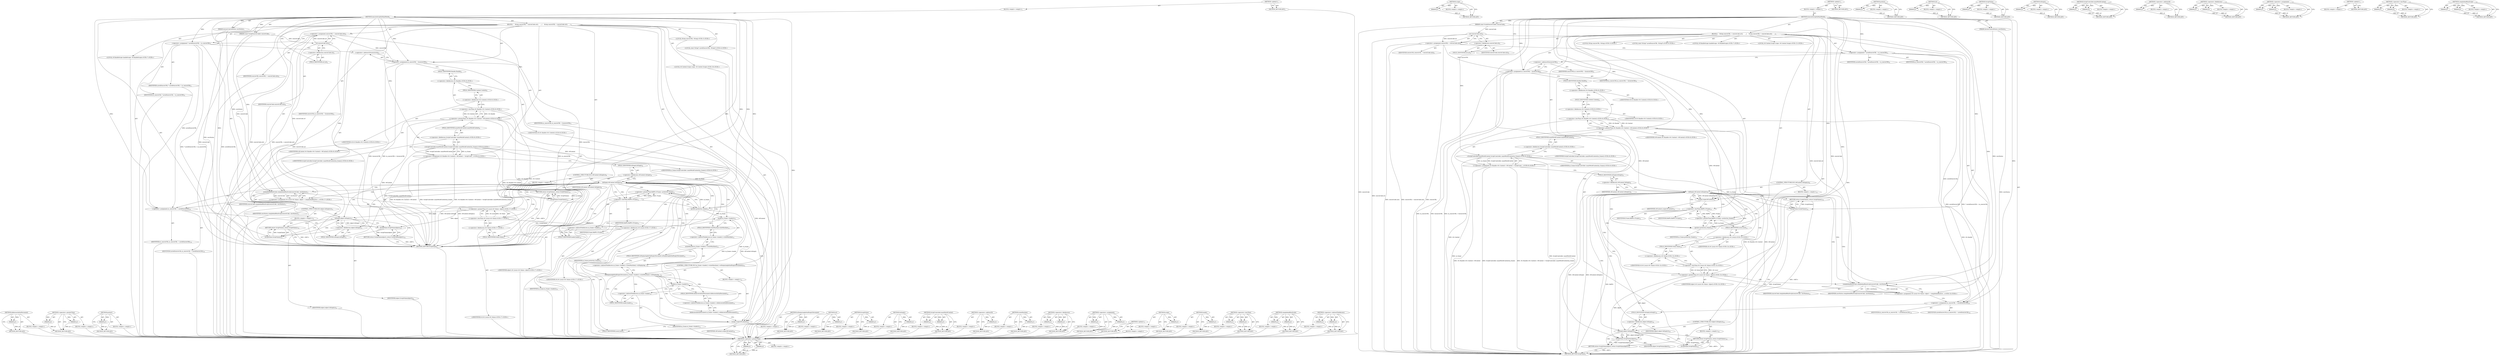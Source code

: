 digraph "&lt;operator&gt;.indirectFieldAccess" {
vulnerable_134 [label=<(METHOD,&lt;operator&gt;.greaterThan)>];
vulnerable_135 [label=<(PARAM,p1)>];
vulnerable_136 [label=<(PARAM,p2)>];
vulnerable_137 [label=<(BLOCK,&lt;empty&gt;,&lt;empty&gt;)>];
vulnerable_138 [label=<(METHOD_RETURN,ANY)>];
vulnerable_157 [label=<(METHOD,scope)>];
vulnerable_158 [label=<(PARAM,p1)>];
vulnerable_159 [label=<(BLOCK,&lt;empty&gt;,&lt;empty&gt;)>];
vulnerable_160 [label=<(METHOD_RETURN,ANY)>];
vulnerable_6 [label=<(METHOD,&lt;global&gt;)<SUB>1</SUB>>];
vulnerable_7 [label=<(BLOCK,&lt;empty&gt;,&lt;empty&gt;)<SUB>1</SUB>>];
vulnerable_8 [label=<(METHOD,executeScriptInMainWorld)<SUB>1</SUB>>];
vulnerable_9 [label=<(PARAM,const ScriptSourceCode&amp; sourceCode)<SUB>1</SUB>>];
vulnerable_10 [label=<(PARAM,AccessControlStatus corsStatus)<SUB>1</SUB>>];
vulnerable_11 [label=<(BLOCK,{
    String sourceURL = sourceCode.url();
    ...,{
    String sourceURL = sourceCode.url();
    ...)<SUB>2</SUB>>];
vulnerable_12 [label="<(LOCAL,String sourceURL: String)<SUB>3</SUB>>"];
vulnerable_13 [label=<(&lt;operator&gt;.assignment,sourceURL = sourceCode.url())<SUB>3</SUB>>];
vulnerable_14 [label=<(IDENTIFIER,sourceURL,sourceURL = sourceCode.url())<SUB>3</SUB>>];
vulnerable_15 [label=<(url,sourceCode.url())<SUB>3</SUB>>];
vulnerable_16 [label=<(&lt;operator&gt;.fieldAccess,sourceCode.url)<SUB>3</SUB>>];
vulnerable_17 [label=<(IDENTIFIER,sourceCode,sourceCode.url())<SUB>3</SUB>>];
vulnerable_18 [label=<(FIELD_IDENTIFIER,url,url)<SUB>3</SUB>>];
vulnerable_19 [label="<(LOCAL,const String* savedSourceURL: String*)<SUB>4</SUB>>"];
vulnerable_20 [label=<(&lt;operator&gt;.assignment,* savedSourceURL = m_sourceURL)<SUB>4</SUB>>];
vulnerable_21 [label=<(IDENTIFIER,savedSourceURL,* savedSourceURL = m_sourceURL)<SUB>4</SUB>>];
vulnerable_22 [label=<(IDENTIFIER,m_sourceURL,* savedSourceURL = m_sourceURL)<SUB>4</SUB>>];
vulnerable_23 [label=<(&lt;operator&gt;.assignment,m_sourceURL = &amp;sourceURL)<SUB>5</SUB>>];
vulnerable_24 [label=<(IDENTIFIER,m_sourceURL,m_sourceURL = &amp;sourceURL)<SUB>5</SUB>>];
vulnerable_25 [label=<(&lt;operator&gt;.addressOf,&amp;sourceURL)<SUB>5</SUB>>];
vulnerable_26 [label=<(IDENTIFIER,sourceURL,m_sourceURL = &amp;sourceURL)<SUB>5</SUB>>];
vulnerable_27 [label="<(LOCAL,v8.HandleScope handleScope: v8.HandleScope)<SUB>7</SUB>>"];
vulnerable_28 [label="<(&lt;operator&gt;.assignment,v8::Handle&lt;v8::Context&gt; v8Context = ScriptContr...)<SUB>8</SUB>>"];
vulnerable_29 [label="<(&lt;operator&gt;.greaterThan,v8::Handle&lt;v8::Context&gt; v8Context)<SUB>8</SUB>>"];
vulnerable_30 [label="<(&lt;operator&gt;.lessThan,v8::Handle&lt;v8::Context)<SUB>8</SUB>>"];
vulnerable_31 [label="<(&lt;operator&gt;.fieldAccess,v8::Handle)<SUB>8</SUB>>"];
vulnerable_32 [label="<(IDENTIFIER,v8,v8::Handle&lt;v8::Context)<SUB>8</SUB>>"];
vulnerable_33 [label=<(FIELD_IDENTIFIER,Handle,Handle)<SUB>8</SUB>>];
vulnerable_34 [label="<(&lt;operator&gt;.fieldAccess,v8::Context)<SUB>8</SUB>>"];
vulnerable_35 [label="<(IDENTIFIER,v8,v8::Handle&lt;v8::Context)<SUB>8</SUB>>"];
vulnerable_36 [label=<(FIELD_IDENTIFIER,Context,Context)<SUB>8</SUB>>];
vulnerable_37 [label="<(IDENTIFIER,v8Context,v8::Handle&lt;v8::Context&gt; v8Context)<SUB>8</SUB>>"];
vulnerable_38 [label="<(ScriptController.mainWorldContext,ScriptController::mainWorldContext(m_frame))<SUB>8</SUB>>"];
vulnerable_39 [label="<(&lt;operator&gt;.fieldAccess,ScriptController::mainWorldContext)<SUB>8</SUB>>"];
vulnerable_40 [label="<(IDENTIFIER,ScriptController,ScriptController::mainWorldContext(m_frame))<SUB>8</SUB>>"];
vulnerable_41 [label=<(FIELD_IDENTIFIER,mainWorldContext,mainWorldContext)<SUB>8</SUB>>];
vulnerable_42 [label="<(IDENTIFIER,m_frame,ScriptController::mainWorldContext(m_frame))<SUB>8</SUB>>"];
vulnerable_43 [label=<(CONTROL_STRUCTURE,IF,if (v8Context.IsEmpty()))<SUB>9</SUB>>];
vulnerable_44 [label=<(IsEmpty,v8Context.IsEmpty())<SUB>9</SUB>>];
vulnerable_45 [label=<(&lt;operator&gt;.fieldAccess,v8Context.IsEmpty)<SUB>9</SUB>>];
vulnerable_46 [label=<(IDENTIFIER,v8Context,v8Context.IsEmpty())<SUB>9</SUB>>];
vulnerable_47 [label=<(FIELD_IDENTIFIER,IsEmpty,IsEmpty)<SUB>9</SUB>>];
vulnerable_48 [label=<(BLOCK,&lt;empty&gt;,&lt;empty&gt;)<SUB>10</SUB>>];
vulnerable_49 [label=<(RETURN,return ScriptValue();,return ScriptValue();)<SUB>10</SUB>>];
vulnerable_50 [label=<(ScriptValue,ScriptValue())<SUB>10</SUB>>];
vulnerable_51 [label="<(LOCAL,v8.Context.Scope scope: v8.Context.Scope)<SUB>12</SUB>>"];
vulnerable_52 [label=<(scope,scope(v8Context))<SUB>12</SUB>>];
vulnerable_53 [label=<(IDENTIFIER,v8Context,scope(v8Context))<SUB>12</SUB>>];
vulnerable_54 [label=<(&lt;operator&gt;.greaterThan,RefPtr&lt;Frame&gt; protect(m_frame))<SUB>13</SUB>>];
vulnerable_55 [label=<(&lt;operator&gt;.lessThan,RefPtr&lt;Frame)<SUB>13</SUB>>];
vulnerable_56 [label=<(IDENTIFIER,RefPtr,RefPtr&lt;Frame)<SUB>13</SUB>>];
vulnerable_57 [label=<(IDENTIFIER,Frame,RefPtr&lt;Frame)<SUB>13</SUB>>];
vulnerable_58 [label=<(protect,protect(m_frame))<SUB>13</SUB>>];
vulnerable_59 [label=<(IDENTIFIER,m_frame,protect(m_frame))<SUB>13</SUB>>];
vulnerable_60 [label="<(&lt;operator&gt;.assignment,v8::Local&lt;v8::Value&gt; object = compileAndRunScri...)<SUB>14</SUB>>"];
vulnerable_61 [label="<(&lt;operator&gt;.greaterThan,v8::Local&lt;v8::Value&gt; object)<SUB>14</SUB>>"];
vulnerable_62 [label="<(&lt;operator&gt;.lessThan,v8::Local&lt;v8::Value)<SUB>14</SUB>>"];
vulnerable_63 [label="<(&lt;operator&gt;.fieldAccess,v8::Local)<SUB>14</SUB>>"];
vulnerable_64 [label="<(IDENTIFIER,v8,v8::Local&lt;v8::Value)<SUB>14</SUB>>"];
vulnerable_65 [label=<(FIELD_IDENTIFIER,Local,Local)<SUB>14</SUB>>];
vulnerable_66 [label="<(&lt;operator&gt;.fieldAccess,v8::Value)<SUB>14</SUB>>"];
vulnerable_67 [label="<(IDENTIFIER,v8,v8::Local&lt;v8::Value)<SUB>14</SUB>>"];
vulnerable_68 [label=<(FIELD_IDENTIFIER,Value,Value)<SUB>14</SUB>>];
vulnerable_69 [label="<(IDENTIFIER,object,v8::Local&lt;v8::Value&gt; object)<SUB>14</SUB>>"];
vulnerable_70 [label=<(compileAndRunScript,compileAndRunScript(sourceCode, corsStatus))<SUB>14</SUB>>];
vulnerable_71 [label=<(IDENTIFIER,sourceCode,compileAndRunScript(sourceCode, corsStatus))<SUB>14</SUB>>];
vulnerable_72 [label=<(IDENTIFIER,corsStatus,compileAndRunScript(sourceCode, corsStatus))<SUB>14</SUB>>];
vulnerable_73 [label=<(&lt;operator&gt;.assignment,m_sourceURL = savedSourceURL)<SUB>16</SUB>>];
vulnerable_74 [label=<(IDENTIFIER,m_sourceURL,m_sourceURL = savedSourceURL)<SUB>16</SUB>>];
vulnerable_75 [label=<(IDENTIFIER,savedSourceURL,m_sourceURL = savedSourceURL)<SUB>16</SUB>>];
vulnerable_76 [label=<(CONTROL_STRUCTURE,IF,if (object.IsEmpty()))<SUB>18</SUB>>];
vulnerable_77 [label=<(IsEmpty,object.IsEmpty())<SUB>18</SUB>>];
vulnerable_78 [label=<(&lt;operator&gt;.fieldAccess,object.IsEmpty)<SUB>18</SUB>>];
vulnerable_79 [label=<(IDENTIFIER,object,object.IsEmpty())<SUB>18</SUB>>];
vulnerable_80 [label=<(FIELD_IDENTIFIER,IsEmpty,IsEmpty)<SUB>18</SUB>>];
vulnerable_81 [label=<(BLOCK,&lt;empty&gt;,&lt;empty&gt;)<SUB>19</SUB>>];
vulnerable_82 [label=<(RETURN,return ScriptValue();,return ScriptValue();)<SUB>19</SUB>>];
vulnerable_83 [label=<(ScriptValue,ScriptValue())<SUB>19</SUB>>];
vulnerable_84 [label=<(RETURN,return ScriptValue(object);,return ScriptValue(object);)<SUB>21</SUB>>];
vulnerable_85 [label=<(ScriptValue,ScriptValue(object))<SUB>21</SUB>>];
vulnerable_86 [label=<(IDENTIFIER,object,ScriptValue(object))<SUB>21</SUB>>];
vulnerable_87 [label=<(METHOD_RETURN,ScriptValue)<SUB>1</SUB>>];
vulnerable_89 [label=<(METHOD_RETURN,ANY)<SUB>1</SUB>>];
vulnerable_161 [label=<(METHOD,protect)>];
vulnerable_162 [label=<(PARAM,p1)>];
vulnerable_163 [label=<(BLOCK,&lt;empty&gt;,&lt;empty&gt;)>];
vulnerable_164 [label=<(METHOD_RETURN,ANY)>];
vulnerable_121 [label=<(METHOD,url)>];
vulnerable_122 [label=<(PARAM,p1)>];
vulnerable_123 [label=<(BLOCK,&lt;empty&gt;,&lt;empty&gt;)>];
vulnerable_124 [label=<(METHOD_RETURN,ANY)>];
vulnerable_153 [label=<(METHOD,ScriptValue)>];
vulnerable_154 [label=<(PARAM,p1)>];
vulnerable_155 [label=<(BLOCK,&lt;empty&gt;,&lt;empty&gt;)>];
vulnerable_156 [label=<(METHOD_RETURN,ANY)>];
vulnerable_149 [label=<(METHOD,IsEmpty)>];
vulnerable_150 [label=<(PARAM,p1)>];
vulnerable_151 [label=<(BLOCK,&lt;empty&gt;,&lt;empty&gt;)>];
vulnerable_152 [label=<(METHOD_RETURN,ANY)>];
vulnerable_144 [label=<(METHOD,ScriptController.mainWorldContext)>];
vulnerable_145 [label=<(PARAM,p1)>];
vulnerable_146 [label=<(PARAM,p2)>];
vulnerable_147 [label=<(BLOCK,&lt;empty&gt;,&lt;empty&gt;)>];
vulnerable_148 [label=<(METHOD_RETURN,ANY)>];
vulnerable_130 [label=<(METHOD,&lt;operator&gt;.addressOf)>];
vulnerable_131 [label=<(PARAM,p1)>];
vulnerable_132 [label=<(BLOCK,&lt;empty&gt;,&lt;empty&gt;)>];
vulnerable_133 [label=<(METHOD_RETURN,ANY)>];
vulnerable_125 [label=<(METHOD,&lt;operator&gt;.fieldAccess)>];
vulnerable_126 [label=<(PARAM,p1)>];
vulnerable_127 [label=<(PARAM,p2)>];
vulnerable_128 [label=<(BLOCK,&lt;empty&gt;,&lt;empty&gt;)>];
vulnerable_129 [label=<(METHOD_RETURN,ANY)>];
vulnerable_116 [label=<(METHOD,&lt;operator&gt;.assignment)>];
vulnerable_117 [label=<(PARAM,p1)>];
vulnerable_118 [label=<(PARAM,p2)>];
vulnerable_119 [label=<(BLOCK,&lt;empty&gt;,&lt;empty&gt;)>];
vulnerable_120 [label=<(METHOD_RETURN,ANY)>];
vulnerable_110 [label=<(METHOD,&lt;global&gt;)<SUB>1</SUB>>];
vulnerable_111 [label=<(BLOCK,&lt;empty&gt;,&lt;empty&gt;)>];
vulnerable_112 [label=<(METHOD_RETURN,ANY)>];
vulnerable_139 [label=<(METHOD,&lt;operator&gt;.lessThan)>];
vulnerable_140 [label=<(PARAM,p1)>];
vulnerable_141 [label=<(PARAM,p2)>];
vulnerable_142 [label=<(BLOCK,&lt;empty&gt;,&lt;empty&gt;)>];
vulnerable_143 [label=<(METHOD_RETURN,ANY)>];
vulnerable_165 [label=<(METHOD,compileAndRunScript)>];
vulnerable_166 [label=<(PARAM,p1)>];
vulnerable_167 [label=<(PARAM,p2)>];
vulnerable_168 [label=<(BLOCK,&lt;empty&gt;,&lt;empty&gt;)>];
vulnerable_169 [label=<(METHOD_RETURN,ANY)>];
fixed_197 [label=<(METHOD,didAccessInitialDocument)>];
fixed_198 [label=<(PARAM,p1)>];
fixed_199 [label=<(BLOCK,&lt;empty&gt;,&lt;empty&gt;)>];
fixed_200 [label=<(METHOD_RETURN,ANY)>];
fixed_153 [label=<(METHOD,&lt;operator&gt;.greaterThan)>];
fixed_154 [label=<(PARAM,p1)>];
fixed_155 [label=<(PARAM,p2)>];
fixed_156 [label=<(BLOCK,&lt;empty&gt;,&lt;empty&gt;)>];
fixed_157 [label=<(METHOD_RETURN,ANY)>];
fixed_176 [label=<(METHOD,protect)>];
fixed_177 [label=<(PARAM,p1)>];
fixed_178 [label=<(BLOCK,&lt;empty&gt;,&lt;empty&gt;)>];
fixed_179 [label=<(METHOD_RETURN,ANY)>];
fixed_6 [label=<(METHOD,&lt;global&gt;)<SUB>1</SUB>>];
fixed_7 [label=<(BLOCK,&lt;empty&gt;,&lt;empty&gt;)<SUB>1</SUB>>];
fixed_8 [label=<(METHOD,executeScriptInMainWorld)<SUB>1</SUB>>];
fixed_9 [label=<(PARAM,const ScriptSourceCode&amp; sourceCode)<SUB>1</SUB>>];
fixed_10 [label=<(PARAM,AccessControlStatus corsStatus)<SUB>1</SUB>>];
fixed_11 [label=<(BLOCK,{
    String sourceURL = sourceCode.url();
    ...,{
    String sourceURL = sourceCode.url();
    ...)<SUB>2</SUB>>];
fixed_12 [label="<(LOCAL,String sourceURL: String)<SUB>3</SUB>>"];
fixed_13 [label=<(&lt;operator&gt;.assignment,sourceURL = sourceCode.url())<SUB>3</SUB>>];
fixed_14 [label=<(IDENTIFIER,sourceURL,sourceURL = sourceCode.url())<SUB>3</SUB>>];
fixed_15 [label=<(url,sourceCode.url())<SUB>3</SUB>>];
fixed_16 [label=<(&lt;operator&gt;.fieldAccess,sourceCode.url)<SUB>3</SUB>>];
fixed_17 [label=<(IDENTIFIER,sourceCode,sourceCode.url())<SUB>3</SUB>>];
fixed_18 [label=<(FIELD_IDENTIFIER,url,url)<SUB>3</SUB>>];
fixed_19 [label="<(LOCAL,const String* savedSourceURL: String*)<SUB>4</SUB>>"];
fixed_20 [label=<(&lt;operator&gt;.assignment,* savedSourceURL = m_sourceURL)<SUB>4</SUB>>];
fixed_21 [label=<(IDENTIFIER,savedSourceURL,* savedSourceURL = m_sourceURL)<SUB>4</SUB>>];
fixed_22 [label=<(IDENTIFIER,m_sourceURL,* savedSourceURL = m_sourceURL)<SUB>4</SUB>>];
fixed_23 [label=<(&lt;operator&gt;.assignment,m_sourceURL = &amp;sourceURL)<SUB>5</SUB>>];
fixed_24 [label=<(IDENTIFIER,m_sourceURL,m_sourceURL = &amp;sourceURL)<SUB>5</SUB>>];
fixed_25 [label=<(&lt;operator&gt;.addressOf,&amp;sourceURL)<SUB>5</SUB>>];
fixed_26 [label=<(IDENTIFIER,sourceURL,m_sourceURL = &amp;sourceURL)<SUB>5</SUB>>];
fixed_27 [label="<(LOCAL,v8.HandleScope handleScope: v8.HandleScope)<SUB>7</SUB>>"];
fixed_28 [label="<(&lt;operator&gt;.assignment,v8::Handle&lt;v8::Context&gt; v8Context = ScriptContr...)<SUB>8</SUB>>"];
fixed_29 [label="<(&lt;operator&gt;.greaterThan,v8::Handle&lt;v8::Context&gt; v8Context)<SUB>8</SUB>>"];
fixed_30 [label="<(&lt;operator&gt;.lessThan,v8::Handle&lt;v8::Context)<SUB>8</SUB>>"];
fixed_31 [label="<(&lt;operator&gt;.fieldAccess,v8::Handle)<SUB>8</SUB>>"];
fixed_32 [label="<(IDENTIFIER,v8,v8::Handle&lt;v8::Context)<SUB>8</SUB>>"];
fixed_33 [label=<(FIELD_IDENTIFIER,Handle,Handle)<SUB>8</SUB>>];
fixed_34 [label="<(&lt;operator&gt;.fieldAccess,v8::Context)<SUB>8</SUB>>"];
fixed_35 [label="<(IDENTIFIER,v8,v8::Handle&lt;v8::Context)<SUB>8</SUB>>"];
fixed_36 [label=<(FIELD_IDENTIFIER,Context,Context)<SUB>8</SUB>>];
fixed_37 [label="<(IDENTIFIER,v8Context,v8::Handle&lt;v8::Context&gt; v8Context)<SUB>8</SUB>>"];
fixed_38 [label="<(ScriptController.mainWorldContext,ScriptController::mainWorldContext(m_frame))<SUB>8</SUB>>"];
fixed_39 [label="<(&lt;operator&gt;.fieldAccess,ScriptController::mainWorldContext)<SUB>8</SUB>>"];
fixed_40 [label="<(IDENTIFIER,ScriptController,ScriptController::mainWorldContext(m_frame))<SUB>8</SUB>>"];
fixed_41 [label=<(FIELD_IDENTIFIER,mainWorldContext,mainWorldContext)<SUB>8</SUB>>];
fixed_42 [label="<(IDENTIFIER,m_frame,ScriptController::mainWorldContext(m_frame))<SUB>8</SUB>>"];
fixed_43 [label=<(CONTROL_STRUCTURE,IF,if (v8Context.IsEmpty()))<SUB>9</SUB>>];
fixed_44 [label=<(IsEmpty,v8Context.IsEmpty())<SUB>9</SUB>>];
fixed_45 [label=<(&lt;operator&gt;.fieldAccess,v8Context.IsEmpty)<SUB>9</SUB>>];
fixed_46 [label=<(IDENTIFIER,v8Context,v8Context.IsEmpty())<SUB>9</SUB>>];
fixed_47 [label=<(FIELD_IDENTIFIER,IsEmpty,IsEmpty)<SUB>9</SUB>>];
fixed_48 [label=<(BLOCK,&lt;empty&gt;,&lt;empty&gt;)<SUB>10</SUB>>];
fixed_49 [label=<(RETURN,return ScriptValue();,return ScriptValue();)<SUB>10</SUB>>];
fixed_50 [label=<(ScriptValue,ScriptValue())<SUB>10</SUB>>];
fixed_51 [label=<(&lt;operator&gt;.greaterThan,RefPtr&lt;Frame&gt; protect(m_frame))<SUB>12</SUB>>];
fixed_52 [label=<(&lt;operator&gt;.lessThan,RefPtr&lt;Frame)<SUB>12</SUB>>];
fixed_53 [label=<(IDENTIFIER,RefPtr,RefPtr&lt;Frame)<SUB>12</SUB>>];
fixed_54 [label=<(IDENTIFIER,Frame,RefPtr&lt;Frame)<SUB>12</SUB>>];
fixed_55 [label=<(protect,protect(m_frame))<SUB>12</SUB>>];
fixed_56 [label=<(IDENTIFIER,m_frame,protect(m_frame))<SUB>12</SUB>>];
fixed_57 [label=<(CONTROL_STRUCTURE,IF,if (m_frame-&gt;loader()-&gt;stateMachine()-&gt;isDisplayingInitialEmptyDocument()))<SUB>13</SUB>>];
fixed_58 [label=<(isDisplayingInitialEmptyDocument,m_frame-&gt;loader()-&gt;stateMachine()-&gt;isDisplaying...)<SUB>13</SUB>>];
fixed_59 [label=<(&lt;operator&gt;.indirectFieldAccess,m_frame-&gt;loader()-&gt;stateMachine()-&gt;isDisplaying...)<SUB>13</SUB>>];
fixed_60 [label=<(stateMachine,m_frame-&gt;loader()-&gt;stateMachine())<SUB>13</SUB>>];
fixed_61 [label=<(&lt;operator&gt;.indirectFieldAccess,m_frame-&gt;loader()-&gt;stateMachine)<SUB>13</SUB>>];
fixed_62 [label=<(loader,m_frame-&gt;loader())<SUB>13</SUB>>];
fixed_63 [label=<(&lt;operator&gt;.indirectFieldAccess,m_frame-&gt;loader)<SUB>13</SUB>>];
fixed_64 [label=<(IDENTIFIER,m_frame,m_frame-&gt;loader())<SUB>13</SUB>>];
fixed_65 [label=<(FIELD_IDENTIFIER,loader,loader)<SUB>13</SUB>>];
fixed_66 [label=<(FIELD_IDENTIFIER,stateMachine,stateMachine)<SUB>13</SUB>>];
fixed_67 [label=<(FIELD_IDENTIFIER,isDisplayingInitialEmptyDocument,isDisplayingInitialEmptyDocument)<SUB>13</SUB>>];
fixed_68 [label=<(BLOCK,&lt;empty&gt;,&lt;empty&gt;)<SUB>14</SUB>>];
fixed_69 [label=<(didAccessInitialDocument,m_frame-&gt;loader()-&gt;didAccessInitialDocument())<SUB>14</SUB>>];
fixed_70 [label=<(&lt;operator&gt;.indirectFieldAccess,m_frame-&gt;loader()-&gt;didAccessInitialDocument)<SUB>14</SUB>>];
fixed_71 [label=<(loader,m_frame-&gt;loader())<SUB>14</SUB>>];
fixed_72 [label=<(&lt;operator&gt;.indirectFieldAccess,m_frame-&gt;loader)<SUB>14</SUB>>];
fixed_73 [label=<(IDENTIFIER,m_frame,m_frame-&gt;loader())<SUB>14</SUB>>];
fixed_74 [label=<(FIELD_IDENTIFIER,loader,loader)<SUB>14</SUB>>];
fixed_75 [label=<(FIELD_IDENTIFIER,didAccessInitialDocument,didAccessInitialDocument)<SUB>14</SUB>>];
fixed_76 [label="<(LOCAL,v8.Context.Scope scope: v8.Context.Scope)<SUB>16</SUB>>"];
fixed_77 [label=<(scope,scope(v8Context))<SUB>16</SUB>>];
fixed_78 [label=<(IDENTIFIER,v8Context,scope(v8Context))<SUB>16</SUB>>];
fixed_79 [label="<(&lt;operator&gt;.assignment,v8::Local&lt;v8::Value&gt; object = compileAndRunScri...)<SUB>17</SUB>>"];
fixed_80 [label="<(&lt;operator&gt;.greaterThan,v8::Local&lt;v8::Value&gt; object)<SUB>17</SUB>>"];
fixed_81 [label="<(&lt;operator&gt;.lessThan,v8::Local&lt;v8::Value)<SUB>17</SUB>>"];
fixed_82 [label="<(&lt;operator&gt;.fieldAccess,v8::Local)<SUB>17</SUB>>"];
fixed_83 [label="<(IDENTIFIER,v8,v8::Local&lt;v8::Value)<SUB>17</SUB>>"];
fixed_84 [label=<(FIELD_IDENTIFIER,Local,Local)<SUB>17</SUB>>];
fixed_85 [label="<(&lt;operator&gt;.fieldAccess,v8::Value)<SUB>17</SUB>>"];
fixed_86 [label="<(IDENTIFIER,v8,v8::Local&lt;v8::Value)<SUB>17</SUB>>"];
fixed_87 [label=<(FIELD_IDENTIFIER,Value,Value)<SUB>17</SUB>>];
fixed_88 [label="<(IDENTIFIER,object,v8::Local&lt;v8::Value&gt; object)<SUB>17</SUB>>"];
fixed_89 [label=<(compileAndRunScript,compileAndRunScript(sourceCode, corsStatus))<SUB>17</SUB>>];
fixed_90 [label=<(IDENTIFIER,sourceCode,compileAndRunScript(sourceCode, corsStatus))<SUB>17</SUB>>];
fixed_91 [label=<(IDENTIFIER,corsStatus,compileAndRunScript(sourceCode, corsStatus))<SUB>17</SUB>>];
fixed_92 [label=<(&lt;operator&gt;.assignment,m_sourceURL = savedSourceURL)<SUB>19</SUB>>];
fixed_93 [label=<(IDENTIFIER,m_sourceURL,m_sourceURL = savedSourceURL)<SUB>19</SUB>>];
fixed_94 [label=<(IDENTIFIER,savedSourceURL,m_sourceURL = savedSourceURL)<SUB>19</SUB>>];
fixed_95 [label=<(CONTROL_STRUCTURE,IF,if (object.IsEmpty()))<SUB>21</SUB>>];
fixed_96 [label=<(IsEmpty,object.IsEmpty())<SUB>21</SUB>>];
fixed_97 [label=<(&lt;operator&gt;.fieldAccess,object.IsEmpty)<SUB>21</SUB>>];
fixed_98 [label=<(IDENTIFIER,object,object.IsEmpty())<SUB>21</SUB>>];
fixed_99 [label=<(FIELD_IDENTIFIER,IsEmpty,IsEmpty)<SUB>21</SUB>>];
fixed_100 [label=<(BLOCK,&lt;empty&gt;,&lt;empty&gt;)<SUB>22</SUB>>];
fixed_101 [label=<(RETURN,return ScriptValue();,return ScriptValue();)<SUB>22</SUB>>];
fixed_102 [label=<(ScriptValue,ScriptValue())<SUB>22</SUB>>];
fixed_103 [label=<(RETURN,return ScriptValue(object);,return ScriptValue(object);)<SUB>24</SUB>>];
fixed_104 [label=<(ScriptValue,ScriptValue(object))<SUB>24</SUB>>];
fixed_105 [label=<(IDENTIFIER,object,ScriptValue(object))<SUB>24</SUB>>];
fixed_106 [label=<(METHOD_RETURN,ScriptValue)<SUB>1</SUB>>];
fixed_108 [label=<(METHOD_RETURN,ANY)<SUB>1</SUB>>];
fixed_180 [label=<(METHOD,isDisplayingInitialEmptyDocument)>];
fixed_181 [label=<(PARAM,p1)>];
fixed_182 [label=<(BLOCK,&lt;empty&gt;,&lt;empty&gt;)>];
fixed_183 [label=<(METHOD_RETURN,ANY)>];
fixed_140 [label=<(METHOD,url)>];
fixed_141 [label=<(PARAM,p1)>];
fixed_142 [label=<(BLOCK,&lt;empty&gt;,&lt;empty&gt;)>];
fixed_143 [label=<(METHOD_RETURN,ANY)>];
fixed_172 [label=<(METHOD,ScriptValue)>];
fixed_173 [label=<(PARAM,p1)>];
fixed_174 [label=<(BLOCK,&lt;empty&gt;,&lt;empty&gt;)>];
fixed_175 [label=<(METHOD_RETURN,ANY)>];
fixed_168 [label=<(METHOD,IsEmpty)>];
fixed_169 [label=<(PARAM,p1)>];
fixed_170 [label=<(BLOCK,&lt;empty&gt;,&lt;empty&gt;)>];
fixed_171 [label=<(METHOD_RETURN,ANY)>];
fixed_163 [label=<(METHOD,ScriptController.mainWorldContext)>];
fixed_164 [label=<(PARAM,p1)>];
fixed_165 [label=<(PARAM,p2)>];
fixed_166 [label=<(BLOCK,&lt;empty&gt;,&lt;empty&gt;)>];
fixed_167 [label=<(METHOD_RETURN,ANY)>];
fixed_149 [label=<(METHOD,&lt;operator&gt;.addressOf)>];
fixed_150 [label=<(PARAM,p1)>];
fixed_151 [label=<(BLOCK,&lt;empty&gt;,&lt;empty&gt;)>];
fixed_152 [label=<(METHOD_RETURN,ANY)>];
fixed_189 [label=<(METHOD,stateMachine)>];
fixed_190 [label=<(PARAM,p1)>];
fixed_191 [label=<(BLOCK,&lt;empty&gt;,&lt;empty&gt;)>];
fixed_192 [label=<(METHOD_RETURN,ANY)>];
fixed_144 [label=<(METHOD,&lt;operator&gt;.fieldAccess)>];
fixed_145 [label=<(PARAM,p1)>];
fixed_146 [label=<(PARAM,p2)>];
fixed_147 [label=<(BLOCK,&lt;empty&gt;,&lt;empty&gt;)>];
fixed_148 [label=<(METHOD_RETURN,ANY)>];
fixed_135 [label=<(METHOD,&lt;operator&gt;.assignment)>];
fixed_136 [label=<(PARAM,p1)>];
fixed_137 [label=<(PARAM,p2)>];
fixed_138 [label=<(BLOCK,&lt;empty&gt;,&lt;empty&gt;)>];
fixed_139 [label=<(METHOD_RETURN,ANY)>];
fixed_129 [label=<(METHOD,&lt;global&gt;)<SUB>1</SUB>>];
fixed_130 [label=<(BLOCK,&lt;empty&gt;,&lt;empty&gt;)>];
fixed_131 [label=<(METHOD_RETURN,ANY)>];
fixed_201 [label=<(METHOD,scope)>];
fixed_202 [label=<(PARAM,p1)>];
fixed_203 [label=<(BLOCK,&lt;empty&gt;,&lt;empty&gt;)>];
fixed_204 [label=<(METHOD_RETURN,ANY)>];
fixed_193 [label=<(METHOD,loader)>];
fixed_194 [label=<(PARAM,p1)>];
fixed_195 [label=<(BLOCK,&lt;empty&gt;,&lt;empty&gt;)>];
fixed_196 [label=<(METHOD_RETURN,ANY)>];
fixed_158 [label=<(METHOD,&lt;operator&gt;.lessThan)>];
fixed_159 [label=<(PARAM,p1)>];
fixed_160 [label=<(PARAM,p2)>];
fixed_161 [label=<(BLOCK,&lt;empty&gt;,&lt;empty&gt;)>];
fixed_162 [label=<(METHOD_RETURN,ANY)>];
fixed_205 [label=<(METHOD,compileAndRunScript)>];
fixed_206 [label=<(PARAM,p1)>];
fixed_207 [label=<(PARAM,p2)>];
fixed_208 [label=<(BLOCK,&lt;empty&gt;,&lt;empty&gt;)>];
fixed_209 [label=<(METHOD_RETURN,ANY)>];
fixed_184 [label=<(METHOD,&lt;operator&gt;.indirectFieldAccess)>];
fixed_185 [label=<(PARAM,p1)>];
fixed_186 [label=<(PARAM,p2)>];
fixed_187 [label=<(BLOCK,&lt;empty&gt;,&lt;empty&gt;)>];
fixed_188 [label=<(METHOD_RETURN,ANY)>];
vulnerable_134 -> vulnerable_135  [key=0, label="AST: "];
vulnerable_134 -> vulnerable_135  [key=1, label="DDG: "];
vulnerable_134 -> vulnerable_137  [key=0, label="AST: "];
vulnerable_134 -> vulnerable_136  [key=0, label="AST: "];
vulnerable_134 -> vulnerable_136  [key=1, label="DDG: "];
vulnerable_134 -> vulnerable_138  [key=0, label="AST: "];
vulnerable_134 -> vulnerable_138  [key=1, label="CFG: "];
vulnerable_135 -> vulnerable_138  [key=0, label="DDG: p1"];
vulnerable_136 -> vulnerable_138  [key=0, label="DDG: p2"];
vulnerable_157 -> vulnerable_158  [key=0, label="AST: "];
vulnerable_157 -> vulnerable_158  [key=1, label="DDG: "];
vulnerable_157 -> vulnerable_159  [key=0, label="AST: "];
vulnerable_157 -> vulnerable_160  [key=0, label="AST: "];
vulnerable_157 -> vulnerable_160  [key=1, label="CFG: "];
vulnerable_158 -> vulnerable_160  [key=0, label="DDG: p1"];
vulnerable_6 -> vulnerable_7  [key=0, label="AST: "];
vulnerable_6 -> vulnerable_89  [key=0, label="AST: "];
vulnerable_6 -> vulnerable_89  [key=1, label="CFG: "];
vulnerable_7 -> vulnerable_8  [key=0, label="AST: "];
vulnerable_8 -> vulnerable_9  [key=0, label="AST: "];
vulnerable_8 -> vulnerable_9  [key=1, label="DDG: "];
vulnerable_8 -> vulnerable_10  [key=0, label="AST: "];
vulnerable_8 -> vulnerable_10  [key=1, label="DDG: "];
vulnerable_8 -> vulnerable_11  [key=0, label="AST: "];
vulnerable_8 -> vulnerable_87  [key=0, label="AST: "];
vulnerable_8 -> vulnerable_18  [key=0, label="CFG: "];
vulnerable_8 -> vulnerable_20  [key=0, label="DDG: "];
vulnerable_8 -> vulnerable_23  [key=0, label="DDG: "];
vulnerable_8 -> vulnerable_73  [key=0, label="DDG: "];
vulnerable_8 -> vulnerable_52  [key=0, label="DDG: "];
vulnerable_8 -> vulnerable_29  [key=0, label="DDG: "];
vulnerable_8 -> vulnerable_38  [key=0, label="DDG: "];
vulnerable_8 -> vulnerable_55  [key=0, label="DDG: "];
vulnerable_8 -> vulnerable_58  [key=0, label="DDG: "];
vulnerable_8 -> vulnerable_61  [key=0, label="DDG: "];
vulnerable_8 -> vulnerable_70  [key=0, label="DDG: "];
vulnerable_8 -> vulnerable_85  [key=0, label="DDG: "];
vulnerable_8 -> vulnerable_50  [key=0, label="DDG: "];
vulnerable_8 -> vulnerable_83  [key=0, label="DDG: "];
vulnerable_9 -> vulnerable_87  [key=0, label="DDG: sourceCode"];
vulnerable_9 -> vulnerable_15  [key=0, label="DDG: sourceCode"];
vulnerable_9 -> vulnerable_70  [key=0, label="DDG: sourceCode"];
vulnerable_10 -> vulnerable_87  [key=0, label="DDG: corsStatus"];
vulnerable_10 -> vulnerable_70  [key=0, label="DDG: corsStatus"];
vulnerable_11 -> vulnerable_12  [key=0, label="AST: "];
vulnerable_11 -> vulnerable_13  [key=0, label="AST: "];
vulnerable_11 -> vulnerable_19  [key=0, label="AST: "];
vulnerable_11 -> vulnerable_20  [key=0, label="AST: "];
vulnerable_11 -> vulnerable_23  [key=0, label="AST: "];
vulnerable_11 -> vulnerable_27  [key=0, label="AST: "];
vulnerable_11 -> vulnerable_28  [key=0, label="AST: "];
vulnerable_11 -> vulnerable_43  [key=0, label="AST: "];
vulnerable_11 -> vulnerable_51  [key=0, label="AST: "];
vulnerable_11 -> vulnerable_52  [key=0, label="AST: "];
vulnerable_11 -> vulnerable_54  [key=0, label="AST: "];
vulnerable_11 -> vulnerable_60  [key=0, label="AST: "];
vulnerable_11 -> vulnerable_73  [key=0, label="AST: "];
vulnerable_11 -> vulnerable_76  [key=0, label="AST: "];
vulnerable_11 -> vulnerable_84  [key=0, label="AST: "];
vulnerable_13 -> vulnerable_14  [key=0, label="AST: "];
vulnerable_13 -> vulnerable_15  [key=0, label="AST: "];
vulnerable_13 -> vulnerable_20  [key=0, label="CFG: "];
vulnerable_13 -> vulnerable_87  [key=0, label="DDG: sourceURL"];
vulnerable_13 -> vulnerable_87  [key=1, label="DDG: sourceCode.url()"];
vulnerable_13 -> vulnerable_87  [key=2, label="DDG: sourceURL = sourceCode.url()"];
vulnerable_13 -> vulnerable_23  [key=0, label="DDG: sourceURL"];
vulnerable_15 -> vulnerable_16  [key=0, label="AST: "];
vulnerable_15 -> vulnerable_13  [key=0, label="CFG: "];
vulnerable_15 -> vulnerable_13  [key=1, label="DDG: sourceCode.url"];
vulnerable_15 -> vulnerable_87  [key=0, label="DDG: sourceCode.url"];
vulnerable_15 -> vulnerable_70  [key=0, label="DDG: sourceCode.url"];
vulnerable_16 -> vulnerable_17  [key=0, label="AST: "];
vulnerable_16 -> vulnerable_18  [key=0, label="AST: "];
vulnerable_16 -> vulnerable_15  [key=0, label="CFG: "];
vulnerable_18 -> vulnerable_16  [key=0, label="CFG: "];
vulnerable_20 -> vulnerable_21  [key=0, label="AST: "];
vulnerable_20 -> vulnerable_22  [key=0, label="AST: "];
vulnerable_20 -> vulnerable_25  [key=0, label="CFG: "];
vulnerable_20 -> vulnerable_87  [key=0, label="DDG: savedSourceURL"];
vulnerable_20 -> vulnerable_87  [key=1, label="DDG: * savedSourceURL = m_sourceURL"];
vulnerable_20 -> vulnerable_73  [key=0, label="DDG: savedSourceURL"];
vulnerable_23 -> vulnerable_24  [key=0, label="AST: "];
vulnerable_23 -> vulnerable_25  [key=0, label="AST: "];
vulnerable_23 -> vulnerable_33  [key=0, label="CFG: "];
vulnerable_23 -> vulnerable_87  [key=0, label="DDG: m_sourceURL"];
vulnerable_23 -> vulnerable_87  [key=1, label="DDG: &amp;sourceURL"];
vulnerable_23 -> vulnerable_87  [key=2, label="DDG: m_sourceURL = &amp;sourceURL"];
vulnerable_25 -> vulnerable_26  [key=0, label="AST: "];
vulnerable_25 -> vulnerable_23  [key=0, label="CFG: "];
vulnerable_28 -> vulnerable_29  [key=0, label="AST: "];
vulnerable_28 -> vulnerable_38  [key=0, label="AST: "];
vulnerable_28 -> vulnerable_47  [key=0, label="CFG: "];
vulnerable_28 -> vulnerable_87  [key=0, label="DDG: v8::Handle&lt;v8::Context&gt; v8Context"];
vulnerable_28 -> vulnerable_87  [key=1, label="DDG: ScriptController::mainWorldContext(m_frame)"];
vulnerable_28 -> vulnerable_87  [key=2, label="DDG: v8::Handle&lt;v8::Context&gt; v8Context = ScriptController::mainWorldContext(m_frame)"];
vulnerable_29 -> vulnerable_30  [key=0, label="AST: "];
vulnerable_29 -> vulnerable_37  [key=0, label="AST: "];
vulnerable_29 -> vulnerable_41  [key=0, label="CFG: "];
vulnerable_29 -> vulnerable_87  [key=0, label="DDG: v8::Handle&lt;v8::Context"];
vulnerable_29 -> vulnerable_87  [key=1, label="DDG: v8Context"];
vulnerable_29 -> vulnerable_52  [key=0, label="DDG: v8Context"];
vulnerable_29 -> vulnerable_44  [key=0, label="DDG: v8Context"];
vulnerable_30 -> vulnerable_31  [key=0, label="AST: "];
vulnerable_30 -> vulnerable_34  [key=0, label="AST: "];
vulnerable_30 -> vulnerable_29  [key=0, label="CFG: "];
vulnerable_30 -> vulnerable_29  [key=1, label="DDG: v8::Handle"];
vulnerable_30 -> vulnerable_29  [key=2, label="DDG: v8::Context"];
vulnerable_30 -> vulnerable_87  [key=0, label="DDG: v8::Handle"];
vulnerable_30 -> vulnerable_87  [key=1, label="DDG: v8::Context"];
vulnerable_31 -> vulnerable_32  [key=0, label="AST: "];
vulnerable_31 -> vulnerable_33  [key=0, label="AST: "];
vulnerable_31 -> vulnerable_36  [key=0, label="CFG: "];
vulnerable_33 -> vulnerable_31  [key=0, label="CFG: "];
vulnerable_34 -> vulnerable_35  [key=0, label="AST: "];
vulnerable_34 -> vulnerable_36  [key=0, label="AST: "];
vulnerable_34 -> vulnerable_30  [key=0, label="CFG: "];
vulnerable_36 -> vulnerable_34  [key=0, label="CFG: "];
vulnerable_38 -> vulnerable_39  [key=0, label="AST: "];
vulnerable_38 -> vulnerable_42  [key=0, label="AST: "];
vulnerable_38 -> vulnerable_28  [key=0, label="CFG: "];
vulnerable_38 -> vulnerable_28  [key=1, label="DDG: ScriptController::mainWorldContext"];
vulnerable_38 -> vulnerable_28  [key=2, label="DDG: m_frame"];
vulnerable_38 -> vulnerable_87  [key=0, label="DDG: ScriptController::mainWorldContext"];
vulnerable_38 -> vulnerable_87  [key=1, label="DDG: m_frame"];
vulnerable_38 -> vulnerable_58  [key=0, label="DDG: m_frame"];
vulnerable_39 -> vulnerable_40  [key=0, label="AST: "];
vulnerable_39 -> vulnerable_41  [key=0, label="AST: "];
vulnerable_39 -> vulnerable_38  [key=0, label="CFG: "];
vulnerable_41 -> vulnerable_39  [key=0, label="CFG: "];
vulnerable_43 -> vulnerable_44  [key=0, label="AST: "];
vulnerable_43 -> vulnerable_48  [key=0, label="AST: "];
vulnerable_44 -> vulnerable_45  [key=0, label="AST: "];
vulnerable_44 -> vulnerable_50  [key=0, label="CFG: "];
vulnerable_44 -> vulnerable_50  [key=1, label="CDG: "];
vulnerable_44 -> vulnerable_52  [key=0, label="CFG: "];
vulnerable_44 -> vulnerable_52  [key=1, label="DDG: v8Context.IsEmpty"];
vulnerable_44 -> vulnerable_52  [key=2, label="CDG: "];
vulnerable_44 -> vulnerable_87  [key=0, label="DDG: v8Context.IsEmpty"];
vulnerable_44 -> vulnerable_87  [key=1, label="DDG: v8Context.IsEmpty()"];
vulnerable_44 -> vulnerable_80  [key=0, label="CDG: "];
vulnerable_44 -> vulnerable_58  [key=0, label="CDG: "];
vulnerable_44 -> vulnerable_68  [key=0, label="CDG: "];
vulnerable_44 -> vulnerable_49  [key=0, label="CDG: "];
vulnerable_44 -> vulnerable_60  [key=0, label="CDG: "];
vulnerable_44 -> vulnerable_73  [key=0, label="CDG: "];
vulnerable_44 -> vulnerable_61  [key=0, label="CDG: "];
vulnerable_44 -> vulnerable_77  [key=0, label="CDG: "];
vulnerable_44 -> vulnerable_66  [key=0, label="CDG: "];
vulnerable_44 -> vulnerable_70  [key=0, label="CDG: "];
vulnerable_44 -> vulnerable_63  [key=0, label="CDG: "];
vulnerable_44 -> vulnerable_65  [key=0, label="CDG: "];
vulnerable_44 -> vulnerable_55  [key=0, label="CDG: "];
vulnerable_44 -> vulnerable_78  [key=0, label="CDG: "];
vulnerable_44 -> vulnerable_54  [key=0, label="CDG: "];
vulnerable_44 -> vulnerable_62  [key=0, label="CDG: "];
vulnerable_45 -> vulnerable_46  [key=0, label="AST: "];
vulnerable_45 -> vulnerable_47  [key=0, label="AST: "];
vulnerable_45 -> vulnerable_44  [key=0, label="CFG: "];
vulnerable_47 -> vulnerable_45  [key=0, label="CFG: "];
vulnerable_48 -> vulnerable_49  [key=0, label="AST: "];
vulnerable_49 -> vulnerable_50  [key=0, label="AST: "];
vulnerable_49 -> vulnerable_87  [key=0, label="CFG: "];
vulnerable_49 -> vulnerable_87  [key=1, label="DDG: &lt;RET&gt;"];
vulnerable_50 -> vulnerable_49  [key=0, label="CFG: "];
vulnerable_50 -> vulnerable_49  [key=1, label="DDG: ScriptValue()"];
vulnerable_50 -> vulnerable_87  [key=0, label="DDG: ScriptValue()"];
vulnerable_52 -> vulnerable_53  [key=0, label="AST: "];
vulnerable_52 -> vulnerable_55  [key=0, label="CFG: "];
vulnerable_54 -> vulnerable_55  [key=0, label="AST: "];
vulnerable_54 -> vulnerable_58  [key=0, label="AST: "];
vulnerable_54 -> vulnerable_65  [key=0, label="CFG: "];
vulnerable_55 -> vulnerable_56  [key=0, label="AST: "];
vulnerable_55 -> vulnerable_57  [key=0, label="AST: "];
vulnerable_55 -> vulnerable_58  [key=0, label="CFG: "];
vulnerable_55 -> vulnerable_87  [key=0, label="DDG: RefPtr"];
vulnerable_55 -> vulnerable_54  [key=0, label="DDG: RefPtr"];
vulnerable_55 -> vulnerable_54  [key=1, label="DDG: Frame"];
vulnerable_58 -> vulnerable_59  [key=0, label="AST: "];
vulnerable_58 -> vulnerable_54  [key=0, label="CFG: "];
vulnerable_58 -> vulnerable_54  [key=1, label="DDG: m_frame"];
vulnerable_60 -> vulnerable_61  [key=0, label="AST: "];
vulnerable_60 -> vulnerable_70  [key=0, label="AST: "];
vulnerable_60 -> vulnerable_73  [key=0, label="CFG: "];
vulnerable_61 -> vulnerable_62  [key=0, label="AST: "];
vulnerable_61 -> vulnerable_69  [key=0, label="AST: "];
vulnerable_61 -> vulnerable_70  [key=0, label="CFG: "];
vulnerable_61 -> vulnerable_77  [key=0, label="DDG: object"];
vulnerable_61 -> vulnerable_85  [key=0, label="DDG: object"];
vulnerable_62 -> vulnerable_63  [key=0, label="AST: "];
vulnerable_62 -> vulnerable_66  [key=0, label="AST: "];
vulnerable_62 -> vulnerable_61  [key=0, label="CFG: "];
vulnerable_62 -> vulnerable_61  [key=1, label="DDG: v8::Local"];
vulnerable_62 -> vulnerable_61  [key=2, label="DDG: v8::Value"];
vulnerable_63 -> vulnerable_64  [key=0, label="AST: "];
vulnerable_63 -> vulnerable_65  [key=0, label="AST: "];
vulnerable_63 -> vulnerable_68  [key=0, label="CFG: "];
vulnerable_65 -> vulnerable_63  [key=0, label="CFG: "];
vulnerable_66 -> vulnerable_67  [key=0, label="AST: "];
vulnerable_66 -> vulnerable_68  [key=0, label="AST: "];
vulnerable_66 -> vulnerable_62  [key=0, label="CFG: "];
vulnerable_68 -> vulnerable_66  [key=0, label="CFG: "];
vulnerable_70 -> vulnerable_71  [key=0, label="AST: "];
vulnerable_70 -> vulnerable_72  [key=0, label="AST: "];
vulnerable_70 -> vulnerable_60  [key=0, label="CFG: "];
vulnerable_70 -> vulnerable_60  [key=1, label="DDG: sourceCode"];
vulnerable_70 -> vulnerable_60  [key=2, label="DDG: corsStatus"];
vulnerable_73 -> vulnerable_74  [key=0, label="AST: "];
vulnerable_73 -> vulnerable_75  [key=0, label="AST: "];
vulnerable_73 -> vulnerable_80  [key=0, label="CFG: "];
vulnerable_76 -> vulnerable_77  [key=0, label="AST: "];
vulnerable_76 -> vulnerable_81  [key=0, label="AST: "];
vulnerable_77 -> vulnerable_78  [key=0, label="AST: "];
vulnerable_77 -> vulnerable_83  [key=0, label="CFG: "];
vulnerable_77 -> vulnerable_83  [key=1, label="CDG: "];
vulnerable_77 -> vulnerable_85  [key=0, label="CFG: "];
vulnerable_77 -> vulnerable_85  [key=1, label="DDG: object.IsEmpty"];
vulnerable_77 -> vulnerable_85  [key=2, label="CDG: "];
vulnerable_77 -> vulnerable_84  [key=0, label="CDG: "];
vulnerable_77 -> vulnerable_82  [key=0, label="CDG: "];
vulnerable_78 -> vulnerable_79  [key=0, label="AST: "];
vulnerable_78 -> vulnerable_80  [key=0, label="AST: "];
vulnerable_78 -> vulnerable_77  [key=0, label="CFG: "];
vulnerable_80 -> vulnerable_78  [key=0, label="CFG: "];
vulnerable_81 -> vulnerable_82  [key=0, label="AST: "];
vulnerable_82 -> vulnerable_83  [key=0, label="AST: "];
vulnerable_82 -> vulnerable_87  [key=0, label="CFG: "];
vulnerable_82 -> vulnerable_87  [key=1, label="DDG: &lt;RET&gt;"];
vulnerable_83 -> vulnerable_82  [key=0, label="CFG: "];
vulnerable_83 -> vulnerable_82  [key=1, label="DDG: ScriptValue()"];
vulnerable_84 -> vulnerable_85  [key=0, label="AST: "];
vulnerable_84 -> vulnerable_87  [key=0, label="CFG: "];
vulnerable_84 -> vulnerable_87  [key=1, label="DDG: &lt;RET&gt;"];
vulnerable_85 -> vulnerable_86  [key=0, label="AST: "];
vulnerable_85 -> vulnerable_84  [key=0, label="CFG: "];
vulnerable_85 -> vulnerable_84  [key=1, label="DDG: ScriptValue(object)"];
vulnerable_161 -> vulnerable_162  [key=0, label="AST: "];
vulnerable_161 -> vulnerable_162  [key=1, label="DDG: "];
vulnerable_161 -> vulnerable_163  [key=0, label="AST: "];
vulnerable_161 -> vulnerable_164  [key=0, label="AST: "];
vulnerable_161 -> vulnerable_164  [key=1, label="CFG: "];
vulnerable_162 -> vulnerable_164  [key=0, label="DDG: p1"];
vulnerable_121 -> vulnerable_122  [key=0, label="AST: "];
vulnerable_121 -> vulnerable_122  [key=1, label="DDG: "];
vulnerable_121 -> vulnerable_123  [key=0, label="AST: "];
vulnerable_121 -> vulnerable_124  [key=0, label="AST: "];
vulnerable_121 -> vulnerable_124  [key=1, label="CFG: "];
vulnerable_122 -> vulnerable_124  [key=0, label="DDG: p1"];
vulnerable_153 -> vulnerable_154  [key=0, label="AST: "];
vulnerable_153 -> vulnerable_154  [key=1, label="DDG: "];
vulnerable_153 -> vulnerable_155  [key=0, label="AST: "];
vulnerable_153 -> vulnerable_156  [key=0, label="AST: "];
vulnerable_153 -> vulnerable_156  [key=1, label="CFG: "];
vulnerable_154 -> vulnerable_156  [key=0, label="DDG: p1"];
vulnerable_149 -> vulnerable_150  [key=0, label="AST: "];
vulnerable_149 -> vulnerable_150  [key=1, label="DDG: "];
vulnerable_149 -> vulnerable_151  [key=0, label="AST: "];
vulnerable_149 -> vulnerable_152  [key=0, label="AST: "];
vulnerable_149 -> vulnerable_152  [key=1, label="CFG: "];
vulnerable_150 -> vulnerable_152  [key=0, label="DDG: p1"];
vulnerable_144 -> vulnerable_145  [key=0, label="AST: "];
vulnerable_144 -> vulnerable_145  [key=1, label="DDG: "];
vulnerable_144 -> vulnerable_147  [key=0, label="AST: "];
vulnerable_144 -> vulnerable_146  [key=0, label="AST: "];
vulnerable_144 -> vulnerable_146  [key=1, label="DDG: "];
vulnerable_144 -> vulnerable_148  [key=0, label="AST: "];
vulnerable_144 -> vulnerable_148  [key=1, label="CFG: "];
vulnerable_145 -> vulnerable_148  [key=0, label="DDG: p1"];
vulnerable_146 -> vulnerable_148  [key=0, label="DDG: p2"];
vulnerable_130 -> vulnerable_131  [key=0, label="AST: "];
vulnerable_130 -> vulnerable_131  [key=1, label="DDG: "];
vulnerable_130 -> vulnerable_132  [key=0, label="AST: "];
vulnerable_130 -> vulnerable_133  [key=0, label="AST: "];
vulnerable_130 -> vulnerable_133  [key=1, label="CFG: "];
vulnerable_131 -> vulnerable_133  [key=0, label="DDG: p1"];
vulnerable_125 -> vulnerable_126  [key=0, label="AST: "];
vulnerable_125 -> vulnerable_126  [key=1, label="DDG: "];
vulnerable_125 -> vulnerable_128  [key=0, label="AST: "];
vulnerable_125 -> vulnerable_127  [key=0, label="AST: "];
vulnerable_125 -> vulnerable_127  [key=1, label="DDG: "];
vulnerable_125 -> vulnerable_129  [key=0, label="AST: "];
vulnerable_125 -> vulnerable_129  [key=1, label="CFG: "];
vulnerable_126 -> vulnerable_129  [key=0, label="DDG: p1"];
vulnerable_127 -> vulnerable_129  [key=0, label="DDG: p2"];
vulnerable_116 -> vulnerable_117  [key=0, label="AST: "];
vulnerable_116 -> vulnerable_117  [key=1, label="DDG: "];
vulnerable_116 -> vulnerable_119  [key=0, label="AST: "];
vulnerable_116 -> vulnerable_118  [key=0, label="AST: "];
vulnerable_116 -> vulnerable_118  [key=1, label="DDG: "];
vulnerable_116 -> vulnerable_120  [key=0, label="AST: "];
vulnerable_116 -> vulnerable_120  [key=1, label="CFG: "];
vulnerable_117 -> vulnerable_120  [key=0, label="DDG: p1"];
vulnerable_118 -> vulnerable_120  [key=0, label="DDG: p2"];
vulnerable_110 -> vulnerable_111  [key=0, label="AST: "];
vulnerable_110 -> vulnerable_112  [key=0, label="AST: "];
vulnerable_110 -> vulnerable_112  [key=1, label="CFG: "];
vulnerable_139 -> vulnerable_140  [key=0, label="AST: "];
vulnerable_139 -> vulnerable_140  [key=1, label="DDG: "];
vulnerable_139 -> vulnerable_142  [key=0, label="AST: "];
vulnerable_139 -> vulnerable_141  [key=0, label="AST: "];
vulnerable_139 -> vulnerable_141  [key=1, label="DDG: "];
vulnerable_139 -> vulnerable_143  [key=0, label="AST: "];
vulnerable_139 -> vulnerable_143  [key=1, label="CFG: "];
vulnerable_140 -> vulnerable_143  [key=0, label="DDG: p1"];
vulnerable_141 -> vulnerable_143  [key=0, label="DDG: p2"];
vulnerable_165 -> vulnerable_166  [key=0, label="AST: "];
vulnerable_165 -> vulnerable_166  [key=1, label="DDG: "];
vulnerable_165 -> vulnerable_168  [key=0, label="AST: "];
vulnerable_165 -> vulnerable_167  [key=0, label="AST: "];
vulnerable_165 -> vulnerable_167  [key=1, label="DDG: "];
vulnerable_165 -> vulnerable_169  [key=0, label="AST: "];
vulnerable_165 -> vulnerable_169  [key=1, label="CFG: "];
vulnerable_166 -> vulnerable_169  [key=0, label="DDG: p1"];
vulnerable_167 -> vulnerable_169  [key=0, label="DDG: p2"];
fixed_197 -> fixed_198  [key=0, label="AST: "];
fixed_197 -> fixed_198  [key=1, label="DDG: "];
fixed_197 -> fixed_199  [key=0, label="AST: "];
fixed_197 -> fixed_200  [key=0, label="AST: "];
fixed_197 -> fixed_200  [key=1, label="CFG: "];
fixed_198 -> fixed_200  [key=0, label="DDG: p1"];
fixed_199 -> vulnerable_134  [key=0];
fixed_200 -> vulnerable_134  [key=0];
fixed_153 -> fixed_154  [key=0, label="AST: "];
fixed_153 -> fixed_154  [key=1, label="DDG: "];
fixed_153 -> fixed_156  [key=0, label="AST: "];
fixed_153 -> fixed_155  [key=0, label="AST: "];
fixed_153 -> fixed_155  [key=1, label="DDG: "];
fixed_153 -> fixed_157  [key=0, label="AST: "];
fixed_153 -> fixed_157  [key=1, label="CFG: "];
fixed_154 -> fixed_157  [key=0, label="DDG: p1"];
fixed_155 -> fixed_157  [key=0, label="DDG: p2"];
fixed_156 -> vulnerable_134  [key=0];
fixed_157 -> vulnerable_134  [key=0];
fixed_176 -> fixed_177  [key=0, label="AST: "];
fixed_176 -> fixed_177  [key=1, label="DDG: "];
fixed_176 -> fixed_178  [key=0, label="AST: "];
fixed_176 -> fixed_179  [key=0, label="AST: "];
fixed_176 -> fixed_179  [key=1, label="CFG: "];
fixed_177 -> fixed_179  [key=0, label="DDG: p1"];
fixed_178 -> vulnerable_134  [key=0];
fixed_179 -> vulnerable_134  [key=0];
fixed_6 -> fixed_7  [key=0, label="AST: "];
fixed_6 -> fixed_108  [key=0, label="AST: "];
fixed_6 -> fixed_108  [key=1, label="CFG: "];
fixed_7 -> fixed_8  [key=0, label="AST: "];
fixed_8 -> fixed_9  [key=0, label="AST: "];
fixed_8 -> fixed_9  [key=1, label="DDG: "];
fixed_8 -> fixed_10  [key=0, label="AST: "];
fixed_8 -> fixed_10  [key=1, label="DDG: "];
fixed_8 -> fixed_11  [key=0, label="AST: "];
fixed_8 -> fixed_106  [key=0, label="AST: "];
fixed_8 -> fixed_18  [key=0, label="CFG: "];
fixed_8 -> fixed_20  [key=0, label="DDG: "];
fixed_8 -> fixed_23  [key=0, label="DDG: "];
fixed_8 -> fixed_92  [key=0, label="DDG: "];
fixed_8 -> fixed_77  [key=0, label="DDG: "];
fixed_8 -> fixed_29  [key=0, label="DDG: "];
fixed_8 -> fixed_38  [key=0, label="DDG: "];
fixed_8 -> fixed_52  [key=0, label="DDG: "];
fixed_8 -> fixed_55  [key=0, label="DDG: "];
fixed_8 -> fixed_80  [key=0, label="DDG: "];
fixed_8 -> fixed_89  [key=0, label="DDG: "];
fixed_8 -> fixed_104  [key=0, label="DDG: "];
fixed_8 -> fixed_50  [key=0, label="DDG: "];
fixed_8 -> fixed_102  [key=0, label="DDG: "];
fixed_9 -> fixed_106  [key=0, label="DDG: sourceCode"];
fixed_9 -> fixed_15  [key=0, label="DDG: sourceCode"];
fixed_9 -> fixed_89  [key=0, label="DDG: sourceCode"];
fixed_10 -> fixed_106  [key=0, label="DDG: corsStatus"];
fixed_10 -> fixed_89  [key=0, label="DDG: corsStatus"];
fixed_11 -> fixed_12  [key=0, label="AST: "];
fixed_11 -> fixed_13  [key=0, label="AST: "];
fixed_11 -> fixed_19  [key=0, label="AST: "];
fixed_11 -> fixed_20  [key=0, label="AST: "];
fixed_11 -> fixed_23  [key=0, label="AST: "];
fixed_11 -> fixed_27  [key=0, label="AST: "];
fixed_11 -> fixed_28  [key=0, label="AST: "];
fixed_11 -> fixed_43  [key=0, label="AST: "];
fixed_11 -> fixed_51  [key=0, label="AST: "];
fixed_11 -> fixed_57  [key=0, label="AST: "];
fixed_11 -> fixed_76  [key=0, label="AST: "];
fixed_11 -> fixed_77  [key=0, label="AST: "];
fixed_11 -> fixed_79  [key=0, label="AST: "];
fixed_11 -> fixed_92  [key=0, label="AST: "];
fixed_11 -> fixed_95  [key=0, label="AST: "];
fixed_11 -> fixed_103  [key=0, label="AST: "];
fixed_12 -> vulnerable_134  [key=0];
fixed_13 -> fixed_14  [key=0, label="AST: "];
fixed_13 -> fixed_15  [key=0, label="AST: "];
fixed_13 -> fixed_20  [key=0, label="CFG: "];
fixed_13 -> fixed_106  [key=0, label="DDG: sourceURL"];
fixed_13 -> fixed_106  [key=1, label="DDG: sourceCode.url()"];
fixed_13 -> fixed_106  [key=2, label="DDG: sourceURL = sourceCode.url()"];
fixed_13 -> fixed_23  [key=0, label="DDG: sourceURL"];
fixed_14 -> vulnerable_134  [key=0];
fixed_15 -> fixed_16  [key=0, label="AST: "];
fixed_15 -> fixed_13  [key=0, label="CFG: "];
fixed_15 -> fixed_13  [key=1, label="DDG: sourceCode.url"];
fixed_15 -> fixed_106  [key=0, label="DDG: sourceCode.url"];
fixed_15 -> fixed_89  [key=0, label="DDG: sourceCode.url"];
fixed_16 -> fixed_17  [key=0, label="AST: "];
fixed_16 -> fixed_18  [key=0, label="AST: "];
fixed_16 -> fixed_15  [key=0, label="CFG: "];
fixed_17 -> vulnerable_134  [key=0];
fixed_18 -> fixed_16  [key=0, label="CFG: "];
fixed_19 -> vulnerable_134  [key=0];
fixed_20 -> fixed_21  [key=0, label="AST: "];
fixed_20 -> fixed_22  [key=0, label="AST: "];
fixed_20 -> fixed_25  [key=0, label="CFG: "];
fixed_20 -> fixed_106  [key=0, label="DDG: savedSourceURL"];
fixed_20 -> fixed_106  [key=1, label="DDG: * savedSourceURL = m_sourceURL"];
fixed_20 -> fixed_92  [key=0, label="DDG: savedSourceURL"];
fixed_21 -> vulnerable_134  [key=0];
fixed_22 -> vulnerable_134  [key=0];
fixed_23 -> fixed_24  [key=0, label="AST: "];
fixed_23 -> fixed_25  [key=0, label="AST: "];
fixed_23 -> fixed_33  [key=0, label="CFG: "];
fixed_23 -> fixed_106  [key=0, label="DDG: m_sourceURL"];
fixed_23 -> fixed_106  [key=1, label="DDG: &amp;sourceURL"];
fixed_23 -> fixed_106  [key=2, label="DDG: m_sourceURL = &amp;sourceURL"];
fixed_24 -> vulnerable_134  [key=0];
fixed_25 -> fixed_26  [key=0, label="AST: "];
fixed_25 -> fixed_23  [key=0, label="CFG: "];
fixed_26 -> vulnerable_134  [key=0];
fixed_27 -> vulnerable_134  [key=0];
fixed_28 -> fixed_29  [key=0, label="AST: "];
fixed_28 -> fixed_38  [key=0, label="AST: "];
fixed_28 -> fixed_47  [key=0, label="CFG: "];
fixed_28 -> fixed_106  [key=0, label="DDG: v8::Handle&lt;v8::Context&gt; v8Context"];
fixed_28 -> fixed_106  [key=1, label="DDG: ScriptController::mainWorldContext(m_frame)"];
fixed_28 -> fixed_106  [key=2, label="DDG: v8::Handle&lt;v8::Context&gt; v8Context = ScriptController::mainWorldContext(m_frame)"];
fixed_29 -> fixed_30  [key=0, label="AST: "];
fixed_29 -> fixed_37  [key=0, label="AST: "];
fixed_29 -> fixed_41  [key=0, label="CFG: "];
fixed_29 -> fixed_106  [key=0, label="DDG: v8::Handle&lt;v8::Context"];
fixed_29 -> fixed_106  [key=1, label="DDG: v8Context"];
fixed_29 -> fixed_77  [key=0, label="DDG: v8Context"];
fixed_29 -> fixed_44  [key=0, label="DDG: v8Context"];
fixed_30 -> fixed_31  [key=0, label="AST: "];
fixed_30 -> fixed_34  [key=0, label="AST: "];
fixed_30 -> fixed_29  [key=0, label="CFG: "];
fixed_30 -> fixed_29  [key=1, label="DDG: v8::Handle"];
fixed_30 -> fixed_29  [key=2, label="DDG: v8::Context"];
fixed_30 -> fixed_106  [key=0, label="DDG: v8::Handle"];
fixed_30 -> fixed_106  [key=1, label="DDG: v8::Context"];
fixed_31 -> fixed_32  [key=0, label="AST: "];
fixed_31 -> fixed_33  [key=0, label="AST: "];
fixed_31 -> fixed_36  [key=0, label="CFG: "];
fixed_32 -> vulnerable_134  [key=0];
fixed_33 -> fixed_31  [key=0, label="CFG: "];
fixed_34 -> fixed_35  [key=0, label="AST: "];
fixed_34 -> fixed_36  [key=0, label="AST: "];
fixed_34 -> fixed_30  [key=0, label="CFG: "];
fixed_35 -> vulnerable_134  [key=0];
fixed_36 -> fixed_34  [key=0, label="CFG: "];
fixed_37 -> vulnerable_134  [key=0];
fixed_38 -> fixed_39  [key=0, label="AST: "];
fixed_38 -> fixed_42  [key=0, label="AST: "];
fixed_38 -> fixed_28  [key=0, label="CFG: "];
fixed_38 -> fixed_28  [key=1, label="DDG: ScriptController::mainWorldContext"];
fixed_38 -> fixed_28  [key=2, label="DDG: m_frame"];
fixed_38 -> fixed_106  [key=0, label="DDG: ScriptController::mainWorldContext"];
fixed_38 -> fixed_106  [key=1, label="DDG: m_frame"];
fixed_38 -> fixed_55  [key=0, label="DDG: m_frame"];
fixed_39 -> fixed_40  [key=0, label="AST: "];
fixed_39 -> fixed_41  [key=0, label="AST: "];
fixed_39 -> fixed_38  [key=0, label="CFG: "];
fixed_40 -> vulnerable_134  [key=0];
fixed_41 -> fixed_39  [key=0, label="CFG: "];
fixed_42 -> vulnerable_134  [key=0];
fixed_43 -> fixed_44  [key=0, label="AST: "];
fixed_43 -> fixed_48  [key=0, label="AST: "];
fixed_44 -> fixed_45  [key=0, label="AST: "];
fixed_44 -> fixed_50  [key=0, label="CFG: "];
fixed_44 -> fixed_50  [key=1, label="CDG: "];
fixed_44 -> fixed_52  [key=0, label="CFG: "];
fixed_44 -> fixed_52  [key=1, label="CDG: "];
fixed_44 -> fixed_106  [key=0, label="DDG: v8Context.IsEmpty"];
fixed_44 -> fixed_106  [key=1, label="DDG: v8Context.IsEmpty()"];
fixed_44 -> fixed_77  [key=0, label="DDG: v8Context.IsEmpty"];
fixed_44 -> fixed_77  [key=1, label="CDG: "];
fixed_44 -> fixed_49  [key=0, label="CDG: "];
fixed_44 -> fixed_60  [key=0, label="CDG: "];
fixed_44 -> fixed_96  [key=0, label="CDG: "];
fixed_44 -> fixed_51  [key=0, label="CDG: "];
fixed_44 -> fixed_89  [key=0, label="CDG: "];
fixed_44 -> fixed_66  [key=0, label="CDG: "];
fixed_44 -> fixed_99  [key=0, label="CDG: "];
fixed_44 -> fixed_81  [key=0, label="CDG: "];
fixed_44 -> fixed_84  [key=0, label="CDG: "];
fixed_44 -> fixed_85  [key=0, label="CDG: "];
fixed_44 -> fixed_67  [key=0, label="CDG: "];
fixed_44 -> fixed_92  [key=0, label="CDG: "];
fixed_44 -> fixed_65  [key=0, label="CDG: "];
fixed_44 -> fixed_59  [key=0, label="CDG: "];
fixed_44 -> fixed_87  [key=0, label="CDG: "];
fixed_44 -> fixed_97  [key=0, label="CDG: "];
fixed_44 -> fixed_82  [key=0, label="CDG: "];
fixed_44 -> fixed_79  [key=0, label="CDG: "];
fixed_44 -> fixed_80  [key=0, label="CDG: "];
fixed_44 -> fixed_58  [key=0, label="CDG: "];
fixed_44 -> fixed_61  [key=0, label="CDG: "];
fixed_44 -> fixed_63  [key=0, label="CDG: "];
fixed_44 -> fixed_55  [key=0, label="CDG: "];
fixed_44 -> fixed_62  [key=0, label="CDG: "];
fixed_45 -> fixed_46  [key=0, label="AST: "];
fixed_45 -> fixed_47  [key=0, label="AST: "];
fixed_45 -> fixed_44  [key=0, label="CFG: "];
fixed_46 -> vulnerable_134  [key=0];
fixed_47 -> fixed_45  [key=0, label="CFG: "];
fixed_48 -> fixed_49  [key=0, label="AST: "];
fixed_49 -> fixed_50  [key=0, label="AST: "];
fixed_49 -> fixed_106  [key=0, label="CFG: "];
fixed_49 -> fixed_106  [key=1, label="DDG: &lt;RET&gt;"];
fixed_50 -> fixed_49  [key=0, label="CFG: "];
fixed_50 -> fixed_49  [key=1, label="DDG: ScriptValue()"];
fixed_50 -> fixed_106  [key=0, label="DDG: ScriptValue()"];
fixed_51 -> fixed_52  [key=0, label="AST: "];
fixed_51 -> fixed_55  [key=0, label="AST: "];
fixed_51 -> fixed_65  [key=0, label="CFG: "];
fixed_52 -> fixed_53  [key=0, label="AST: "];
fixed_52 -> fixed_54  [key=0, label="AST: "];
fixed_52 -> fixed_55  [key=0, label="CFG: "];
fixed_52 -> fixed_106  [key=0, label="DDG: RefPtr"];
fixed_52 -> fixed_51  [key=0, label="DDG: RefPtr"];
fixed_52 -> fixed_51  [key=1, label="DDG: Frame"];
fixed_53 -> vulnerable_134  [key=0];
fixed_54 -> vulnerable_134  [key=0];
fixed_55 -> fixed_56  [key=0, label="AST: "];
fixed_55 -> fixed_51  [key=0, label="CFG: "];
fixed_55 -> fixed_51  [key=1, label="DDG: m_frame"];
fixed_55 -> fixed_71  [key=0, label="DDG: m_frame"];
fixed_55 -> fixed_62  [key=0, label="DDG: m_frame"];
fixed_56 -> vulnerable_134  [key=0];
fixed_57 -> fixed_58  [key=0, label="AST: "];
fixed_57 -> fixed_68  [key=0, label="AST: "];
fixed_58 -> fixed_59  [key=0, label="AST: "];
fixed_58 -> fixed_74  [key=0, label="CFG: "];
fixed_58 -> fixed_74  [key=1, label="CDG: "];
fixed_58 -> fixed_77  [key=0, label="CFG: "];
fixed_58 -> fixed_75  [key=0, label="CDG: "];
fixed_58 -> fixed_72  [key=0, label="CDG: "];
fixed_58 -> fixed_69  [key=0, label="CDG: "];
fixed_58 -> fixed_71  [key=0, label="CDG: "];
fixed_58 -> fixed_70  [key=0, label="CDG: "];
fixed_59 -> fixed_60  [key=0, label="AST: "];
fixed_59 -> fixed_67  [key=0, label="AST: "];
fixed_59 -> fixed_58  [key=0, label="CFG: "];
fixed_60 -> fixed_61  [key=0, label="AST: "];
fixed_60 -> fixed_67  [key=0, label="CFG: "];
fixed_61 -> fixed_62  [key=0, label="AST: "];
fixed_61 -> fixed_66  [key=0, label="AST: "];
fixed_61 -> fixed_60  [key=0, label="CFG: "];
fixed_62 -> fixed_63  [key=0, label="AST: "];
fixed_62 -> fixed_66  [key=0, label="CFG: "];
fixed_62 -> fixed_71  [key=0, label="DDG: m_frame-&gt;loader"];
fixed_63 -> fixed_64  [key=0, label="AST: "];
fixed_63 -> fixed_65  [key=0, label="AST: "];
fixed_63 -> fixed_62  [key=0, label="CFG: "];
fixed_64 -> vulnerable_134  [key=0];
fixed_65 -> fixed_63  [key=0, label="CFG: "];
fixed_66 -> fixed_61  [key=0, label="CFG: "];
fixed_67 -> fixed_59  [key=0, label="CFG: "];
fixed_68 -> fixed_69  [key=0, label="AST: "];
fixed_69 -> fixed_70  [key=0, label="AST: "];
fixed_69 -> fixed_77  [key=0, label="CFG: "];
fixed_70 -> fixed_71  [key=0, label="AST: "];
fixed_70 -> fixed_75  [key=0, label="AST: "];
fixed_70 -> fixed_69  [key=0, label="CFG: "];
fixed_71 -> fixed_72  [key=0, label="AST: "];
fixed_71 -> fixed_75  [key=0, label="CFG: "];
fixed_72 -> fixed_73  [key=0, label="AST: "];
fixed_72 -> fixed_74  [key=0, label="AST: "];
fixed_72 -> fixed_71  [key=0, label="CFG: "];
fixed_73 -> vulnerable_134  [key=0];
fixed_74 -> fixed_72  [key=0, label="CFG: "];
fixed_75 -> fixed_70  [key=0, label="CFG: "];
fixed_76 -> vulnerable_134  [key=0];
fixed_77 -> fixed_78  [key=0, label="AST: "];
fixed_77 -> fixed_84  [key=0, label="CFG: "];
fixed_78 -> vulnerable_134  [key=0];
fixed_79 -> fixed_80  [key=0, label="AST: "];
fixed_79 -> fixed_89  [key=0, label="AST: "];
fixed_79 -> fixed_92  [key=0, label="CFG: "];
fixed_80 -> fixed_81  [key=0, label="AST: "];
fixed_80 -> fixed_88  [key=0, label="AST: "];
fixed_80 -> fixed_89  [key=0, label="CFG: "];
fixed_80 -> fixed_96  [key=0, label="DDG: object"];
fixed_80 -> fixed_104  [key=0, label="DDG: object"];
fixed_81 -> fixed_82  [key=0, label="AST: "];
fixed_81 -> fixed_85  [key=0, label="AST: "];
fixed_81 -> fixed_80  [key=0, label="CFG: "];
fixed_81 -> fixed_80  [key=1, label="DDG: v8::Local"];
fixed_81 -> fixed_80  [key=2, label="DDG: v8::Value"];
fixed_82 -> fixed_83  [key=0, label="AST: "];
fixed_82 -> fixed_84  [key=0, label="AST: "];
fixed_82 -> fixed_87  [key=0, label="CFG: "];
fixed_83 -> vulnerable_134  [key=0];
fixed_84 -> fixed_82  [key=0, label="CFG: "];
fixed_85 -> fixed_86  [key=0, label="AST: "];
fixed_85 -> fixed_87  [key=0, label="AST: "];
fixed_85 -> fixed_81  [key=0, label="CFG: "];
fixed_86 -> vulnerable_134  [key=0];
fixed_87 -> fixed_85  [key=0, label="CFG: "];
fixed_88 -> vulnerable_134  [key=0];
fixed_89 -> fixed_90  [key=0, label="AST: "];
fixed_89 -> fixed_91  [key=0, label="AST: "];
fixed_89 -> fixed_79  [key=0, label="CFG: "];
fixed_89 -> fixed_79  [key=1, label="DDG: sourceCode"];
fixed_89 -> fixed_79  [key=2, label="DDG: corsStatus"];
fixed_90 -> vulnerable_134  [key=0];
fixed_91 -> vulnerable_134  [key=0];
fixed_92 -> fixed_93  [key=0, label="AST: "];
fixed_92 -> fixed_94  [key=0, label="AST: "];
fixed_92 -> fixed_99  [key=0, label="CFG: "];
fixed_93 -> vulnerable_134  [key=0];
fixed_94 -> vulnerable_134  [key=0];
fixed_95 -> fixed_96  [key=0, label="AST: "];
fixed_95 -> fixed_100  [key=0, label="AST: "];
fixed_96 -> fixed_97  [key=0, label="AST: "];
fixed_96 -> fixed_102  [key=0, label="CFG: "];
fixed_96 -> fixed_102  [key=1, label="CDG: "];
fixed_96 -> fixed_104  [key=0, label="CFG: "];
fixed_96 -> fixed_104  [key=1, label="DDG: object.IsEmpty"];
fixed_96 -> fixed_104  [key=2, label="CDG: "];
fixed_96 -> fixed_103  [key=0, label="CDG: "];
fixed_96 -> fixed_101  [key=0, label="CDG: "];
fixed_97 -> fixed_98  [key=0, label="AST: "];
fixed_97 -> fixed_99  [key=0, label="AST: "];
fixed_97 -> fixed_96  [key=0, label="CFG: "];
fixed_98 -> vulnerable_134  [key=0];
fixed_99 -> fixed_97  [key=0, label="CFG: "];
fixed_100 -> fixed_101  [key=0, label="AST: "];
fixed_101 -> fixed_102  [key=0, label="AST: "];
fixed_101 -> fixed_106  [key=0, label="CFG: "];
fixed_101 -> fixed_106  [key=1, label="DDG: &lt;RET&gt;"];
fixed_102 -> fixed_101  [key=0, label="CFG: "];
fixed_102 -> fixed_101  [key=1, label="DDG: ScriptValue()"];
fixed_103 -> fixed_104  [key=0, label="AST: "];
fixed_103 -> fixed_106  [key=0, label="CFG: "];
fixed_103 -> fixed_106  [key=1, label="DDG: &lt;RET&gt;"];
fixed_104 -> fixed_105  [key=0, label="AST: "];
fixed_104 -> fixed_103  [key=0, label="CFG: "];
fixed_104 -> fixed_103  [key=1, label="DDG: ScriptValue(object)"];
fixed_105 -> vulnerable_134  [key=0];
fixed_106 -> vulnerable_134  [key=0];
fixed_108 -> vulnerable_134  [key=0];
fixed_180 -> fixed_181  [key=0, label="AST: "];
fixed_180 -> fixed_181  [key=1, label="DDG: "];
fixed_180 -> fixed_182  [key=0, label="AST: "];
fixed_180 -> fixed_183  [key=0, label="AST: "];
fixed_180 -> fixed_183  [key=1, label="CFG: "];
fixed_181 -> fixed_183  [key=0, label="DDG: p1"];
fixed_182 -> vulnerable_134  [key=0];
fixed_183 -> vulnerable_134  [key=0];
fixed_140 -> fixed_141  [key=0, label="AST: "];
fixed_140 -> fixed_141  [key=1, label="DDG: "];
fixed_140 -> fixed_142  [key=0, label="AST: "];
fixed_140 -> fixed_143  [key=0, label="AST: "];
fixed_140 -> fixed_143  [key=1, label="CFG: "];
fixed_141 -> fixed_143  [key=0, label="DDG: p1"];
fixed_142 -> vulnerable_134  [key=0];
fixed_143 -> vulnerable_134  [key=0];
fixed_172 -> fixed_173  [key=0, label="AST: "];
fixed_172 -> fixed_173  [key=1, label="DDG: "];
fixed_172 -> fixed_174  [key=0, label="AST: "];
fixed_172 -> fixed_175  [key=0, label="AST: "];
fixed_172 -> fixed_175  [key=1, label="CFG: "];
fixed_173 -> fixed_175  [key=0, label="DDG: p1"];
fixed_174 -> vulnerable_134  [key=0];
fixed_175 -> vulnerable_134  [key=0];
fixed_168 -> fixed_169  [key=0, label="AST: "];
fixed_168 -> fixed_169  [key=1, label="DDG: "];
fixed_168 -> fixed_170  [key=0, label="AST: "];
fixed_168 -> fixed_171  [key=0, label="AST: "];
fixed_168 -> fixed_171  [key=1, label="CFG: "];
fixed_169 -> fixed_171  [key=0, label="DDG: p1"];
fixed_170 -> vulnerable_134  [key=0];
fixed_171 -> vulnerable_134  [key=0];
fixed_163 -> fixed_164  [key=0, label="AST: "];
fixed_163 -> fixed_164  [key=1, label="DDG: "];
fixed_163 -> fixed_166  [key=0, label="AST: "];
fixed_163 -> fixed_165  [key=0, label="AST: "];
fixed_163 -> fixed_165  [key=1, label="DDG: "];
fixed_163 -> fixed_167  [key=0, label="AST: "];
fixed_163 -> fixed_167  [key=1, label="CFG: "];
fixed_164 -> fixed_167  [key=0, label="DDG: p1"];
fixed_165 -> fixed_167  [key=0, label="DDG: p2"];
fixed_166 -> vulnerable_134  [key=0];
fixed_167 -> vulnerable_134  [key=0];
fixed_149 -> fixed_150  [key=0, label="AST: "];
fixed_149 -> fixed_150  [key=1, label="DDG: "];
fixed_149 -> fixed_151  [key=0, label="AST: "];
fixed_149 -> fixed_152  [key=0, label="AST: "];
fixed_149 -> fixed_152  [key=1, label="CFG: "];
fixed_150 -> fixed_152  [key=0, label="DDG: p1"];
fixed_151 -> vulnerable_134  [key=0];
fixed_152 -> vulnerable_134  [key=0];
fixed_189 -> fixed_190  [key=0, label="AST: "];
fixed_189 -> fixed_190  [key=1, label="DDG: "];
fixed_189 -> fixed_191  [key=0, label="AST: "];
fixed_189 -> fixed_192  [key=0, label="AST: "];
fixed_189 -> fixed_192  [key=1, label="CFG: "];
fixed_190 -> fixed_192  [key=0, label="DDG: p1"];
fixed_191 -> vulnerable_134  [key=0];
fixed_192 -> vulnerable_134  [key=0];
fixed_144 -> fixed_145  [key=0, label="AST: "];
fixed_144 -> fixed_145  [key=1, label="DDG: "];
fixed_144 -> fixed_147  [key=0, label="AST: "];
fixed_144 -> fixed_146  [key=0, label="AST: "];
fixed_144 -> fixed_146  [key=1, label="DDG: "];
fixed_144 -> fixed_148  [key=0, label="AST: "];
fixed_144 -> fixed_148  [key=1, label="CFG: "];
fixed_145 -> fixed_148  [key=0, label="DDG: p1"];
fixed_146 -> fixed_148  [key=0, label="DDG: p2"];
fixed_147 -> vulnerable_134  [key=0];
fixed_148 -> vulnerable_134  [key=0];
fixed_135 -> fixed_136  [key=0, label="AST: "];
fixed_135 -> fixed_136  [key=1, label="DDG: "];
fixed_135 -> fixed_138  [key=0, label="AST: "];
fixed_135 -> fixed_137  [key=0, label="AST: "];
fixed_135 -> fixed_137  [key=1, label="DDG: "];
fixed_135 -> fixed_139  [key=0, label="AST: "];
fixed_135 -> fixed_139  [key=1, label="CFG: "];
fixed_136 -> fixed_139  [key=0, label="DDG: p1"];
fixed_137 -> fixed_139  [key=0, label="DDG: p2"];
fixed_138 -> vulnerable_134  [key=0];
fixed_139 -> vulnerable_134  [key=0];
fixed_129 -> fixed_130  [key=0, label="AST: "];
fixed_129 -> fixed_131  [key=0, label="AST: "];
fixed_129 -> fixed_131  [key=1, label="CFG: "];
fixed_130 -> vulnerable_134  [key=0];
fixed_131 -> vulnerable_134  [key=0];
fixed_201 -> fixed_202  [key=0, label="AST: "];
fixed_201 -> fixed_202  [key=1, label="DDG: "];
fixed_201 -> fixed_203  [key=0, label="AST: "];
fixed_201 -> fixed_204  [key=0, label="AST: "];
fixed_201 -> fixed_204  [key=1, label="CFG: "];
fixed_202 -> fixed_204  [key=0, label="DDG: p1"];
fixed_203 -> vulnerable_134  [key=0];
fixed_204 -> vulnerable_134  [key=0];
fixed_193 -> fixed_194  [key=0, label="AST: "];
fixed_193 -> fixed_194  [key=1, label="DDG: "];
fixed_193 -> fixed_195  [key=0, label="AST: "];
fixed_193 -> fixed_196  [key=0, label="AST: "];
fixed_193 -> fixed_196  [key=1, label="CFG: "];
fixed_194 -> fixed_196  [key=0, label="DDG: p1"];
fixed_195 -> vulnerable_134  [key=0];
fixed_196 -> vulnerable_134  [key=0];
fixed_158 -> fixed_159  [key=0, label="AST: "];
fixed_158 -> fixed_159  [key=1, label="DDG: "];
fixed_158 -> fixed_161  [key=0, label="AST: "];
fixed_158 -> fixed_160  [key=0, label="AST: "];
fixed_158 -> fixed_160  [key=1, label="DDG: "];
fixed_158 -> fixed_162  [key=0, label="AST: "];
fixed_158 -> fixed_162  [key=1, label="CFG: "];
fixed_159 -> fixed_162  [key=0, label="DDG: p1"];
fixed_160 -> fixed_162  [key=0, label="DDG: p2"];
fixed_161 -> vulnerable_134  [key=0];
fixed_162 -> vulnerable_134  [key=0];
fixed_205 -> fixed_206  [key=0, label="AST: "];
fixed_205 -> fixed_206  [key=1, label="DDG: "];
fixed_205 -> fixed_208  [key=0, label="AST: "];
fixed_205 -> fixed_207  [key=0, label="AST: "];
fixed_205 -> fixed_207  [key=1, label="DDG: "];
fixed_205 -> fixed_209  [key=0, label="AST: "];
fixed_205 -> fixed_209  [key=1, label="CFG: "];
fixed_206 -> fixed_209  [key=0, label="DDG: p1"];
fixed_207 -> fixed_209  [key=0, label="DDG: p2"];
fixed_208 -> vulnerable_134  [key=0];
fixed_209 -> vulnerable_134  [key=0];
fixed_184 -> fixed_185  [key=0, label="AST: "];
fixed_184 -> fixed_185  [key=1, label="DDG: "];
fixed_184 -> fixed_187  [key=0, label="AST: "];
fixed_184 -> fixed_186  [key=0, label="AST: "];
fixed_184 -> fixed_186  [key=1, label="DDG: "];
fixed_184 -> fixed_188  [key=0, label="AST: "];
fixed_184 -> fixed_188  [key=1, label="CFG: "];
fixed_185 -> fixed_188  [key=0, label="DDG: p1"];
fixed_186 -> fixed_188  [key=0, label="DDG: p2"];
fixed_187 -> vulnerable_134  [key=0];
fixed_188 -> vulnerable_134  [key=0];
}
